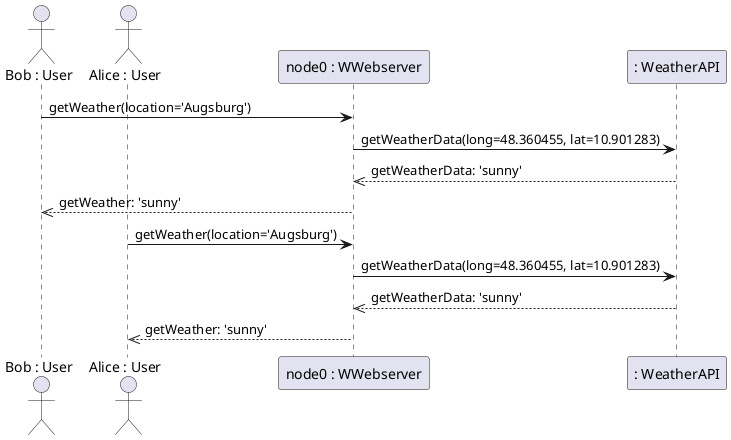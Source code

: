 @startuml
actor "Bob : User" as Bob
actor "Alice : User" as Alice
participant "node0 : WWebserver" as node0
participant ": WeatherAPI" as anonymusWeatherAPI1
Bob -> node0: getWeather(location='Augsburg')
node0 -> anonymusWeatherAPI1: getWeatherData(long=48.360455, lat=10.901283)
node0 <<-- anonymusWeatherAPI1: getWeatherData: 'sunny'
Bob <<-- node0: getWeather: 'sunny'
Alice -> node0: getWeather(location='Augsburg')
node0 -> anonymusWeatherAPI1: getWeatherData(long=48.360455, lat=10.901283)
node0 <<-- anonymusWeatherAPI1: getWeatherData: 'sunny'
Alice <<-- node0: getWeather: 'sunny'
@enduml